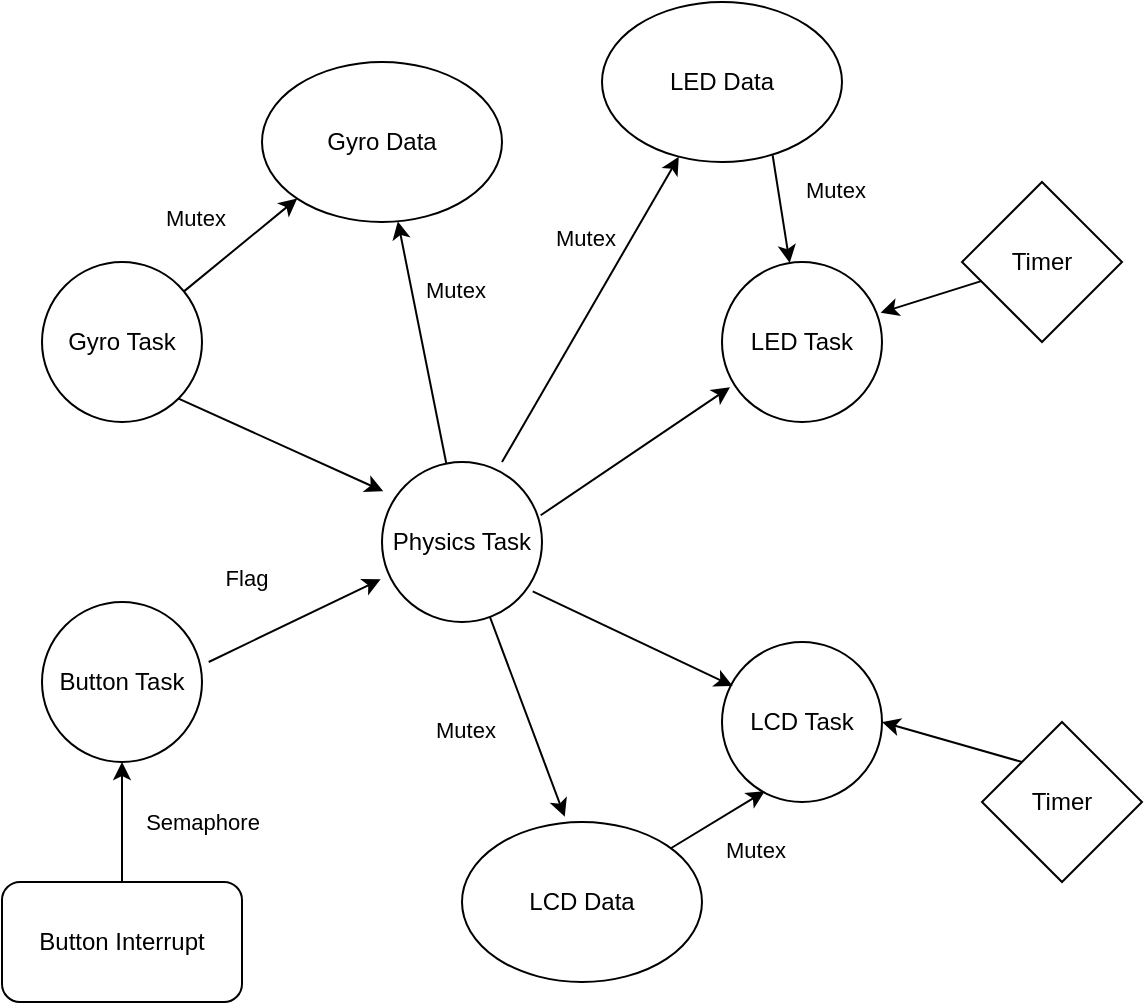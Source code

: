 <mxfile version="24.0.7" type="device">
  <diagram name="Page-1" id="vNpBL5JtXtr1-CQaIgYJ">
    <mxGraphModel dx="786" dy="505" grid="1" gridSize="10" guides="1" tooltips="1" connect="1" arrows="1" fold="1" page="1" pageScale="1" pageWidth="850" pageHeight="1100" math="0" shadow="0">
      <root>
        <mxCell id="0" />
        <mxCell id="1" parent="0" />
        <mxCell id="x8GcYL7gp2zykzWP0dO8-1" value="Gyro Task" style="ellipse;whiteSpace=wrap;html=1;aspect=fixed;" vertex="1" parent="1">
          <mxGeometry x="110" y="150" width="80" height="80" as="geometry" />
        </mxCell>
        <mxCell id="x8GcYL7gp2zykzWP0dO8-2" value="Physics Task" style="ellipse;whiteSpace=wrap;html=1;aspect=fixed;" vertex="1" parent="1">
          <mxGeometry x="280" y="250" width="80" height="80" as="geometry" />
        </mxCell>
        <mxCell id="x8GcYL7gp2zykzWP0dO8-3" value="LED Task" style="ellipse;whiteSpace=wrap;html=1;aspect=fixed;" vertex="1" parent="1">
          <mxGeometry x="450" y="150" width="80" height="80" as="geometry" />
        </mxCell>
        <mxCell id="x8GcYL7gp2zykzWP0dO8-4" value="Button Task" style="ellipse;whiteSpace=wrap;html=1;aspect=fixed;" vertex="1" parent="1">
          <mxGeometry x="110" y="320" width="80" height="80" as="geometry" />
        </mxCell>
        <mxCell id="x8GcYL7gp2zykzWP0dO8-5" value="LCD Task" style="ellipse;whiteSpace=wrap;html=1;aspect=fixed;" vertex="1" parent="1">
          <mxGeometry x="450" y="340" width="80" height="80" as="geometry" />
        </mxCell>
        <mxCell id="x8GcYL7gp2zykzWP0dO8-10" value="" style="edgeStyle=orthogonalEdgeStyle;rounded=0;orthogonalLoop=1;jettySize=auto;html=1;" edge="1" parent="1" source="x8GcYL7gp2zykzWP0dO8-6" target="x8GcYL7gp2zykzWP0dO8-4">
          <mxGeometry relative="1" as="geometry" />
        </mxCell>
        <mxCell id="x8GcYL7gp2zykzWP0dO8-6" value="Button Interrupt" style="rounded=1;whiteSpace=wrap;html=1;" vertex="1" parent="1">
          <mxGeometry x="90" y="460" width="120" height="60" as="geometry" />
        </mxCell>
        <mxCell id="x8GcYL7gp2zykzWP0dO8-11" value="" style="endArrow=classic;html=1;rounded=0;exitX=1.042;exitY=0.375;exitDx=0;exitDy=0;exitPerimeter=0;entryX=-0.008;entryY=0.733;entryDx=0;entryDy=0;entryPerimeter=0;" edge="1" parent="1" source="x8GcYL7gp2zykzWP0dO8-4" target="x8GcYL7gp2zykzWP0dO8-2">
          <mxGeometry width="50" height="50" relative="1" as="geometry">
            <mxPoint x="210" y="350" as="sourcePoint" />
            <mxPoint x="270" y="300" as="targetPoint" />
          </mxGeometry>
        </mxCell>
        <mxCell id="x8GcYL7gp2zykzWP0dO8-13" value="" style="endArrow=classic;html=1;rounded=0;entryX=0.008;entryY=0.183;entryDx=0;entryDy=0;entryPerimeter=0;exitX=1;exitY=1;exitDx=0;exitDy=0;" edge="1" parent="1" source="x8GcYL7gp2zykzWP0dO8-1" target="x8GcYL7gp2zykzWP0dO8-2">
          <mxGeometry width="50" height="50" relative="1" as="geometry">
            <mxPoint x="200" y="220" as="sourcePoint" />
            <mxPoint x="240" y="220" as="targetPoint" />
          </mxGeometry>
        </mxCell>
        <mxCell id="x8GcYL7gp2zykzWP0dO8-14" value="" style="endArrow=classic;html=1;rounded=0;exitX=0.992;exitY=0.333;exitDx=0;exitDy=0;exitPerimeter=0;entryX=0.05;entryY=0.783;entryDx=0;entryDy=0;entryPerimeter=0;" edge="1" parent="1" source="x8GcYL7gp2zykzWP0dO8-2" target="x8GcYL7gp2zykzWP0dO8-3">
          <mxGeometry width="50" height="50" relative="1" as="geometry">
            <mxPoint x="380" y="280" as="sourcePoint" />
            <mxPoint x="430" y="230" as="targetPoint" />
          </mxGeometry>
        </mxCell>
        <mxCell id="x8GcYL7gp2zykzWP0dO8-15" value="" style="endArrow=classic;html=1;rounded=0;exitX=0.942;exitY=0.808;exitDx=0;exitDy=0;exitPerimeter=0;entryX=0.067;entryY=0.275;entryDx=0;entryDy=0;entryPerimeter=0;" edge="1" parent="1" source="x8GcYL7gp2zykzWP0dO8-2" target="x8GcYL7gp2zykzWP0dO8-5">
          <mxGeometry width="50" height="50" relative="1" as="geometry">
            <mxPoint x="390" y="360" as="sourcePoint" />
            <mxPoint x="440" y="310" as="targetPoint" />
          </mxGeometry>
        </mxCell>
        <mxCell id="x8GcYL7gp2zykzWP0dO8-18" value="Semaphore" style="edgeLabel;html=1;align=center;verticalAlign=middle;resizable=0;points=[];" vertex="1" connectable="0" parent="1">
          <mxGeometry x="190.003" y="430.001" as="geometry" />
        </mxCell>
        <mxCell id="x8GcYL7gp2zykzWP0dO8-19" value="Flag" style="edgeLabel;html=1;align=center;verticalAlign=middle;resizable=0;points=[];" vertex="1" connectable="0" parent="1">
          <mxGeometry x="200.003" y="310.001" as="geometry">
            <mxPoint x="12" y="-2" as="offset" />
          </mxGeometry>
        </mxCell>
        <mxCell id="x8GcYL7gp2zykzWP0dO8-23" value="&lt;span style=&quot;text-align: left;&quot;&gt;Gyro Data&lt;/span&gt;" style="ellipse;whiteSpace=wrap;html=1;" vertex="1" parent="1">
          <mxGeometry x="220" y="50" width="120" height="80" as="geometry" />
        </mxCell>
        <mxCell id="x8GcYL7gp2zykzWP0dO8-25" value="" style="endArrow=classic;html=1;rounded=0;entryX=0;entryY=1;entryDx=0;entryDy=0;" edge="1" parent="1" source="x8GcYL7gp2zykzWP0dO8-1" target="x8GcYL7gp2zykzWP0dO8-23">
          <mxGeometry width="50" height="50" relative="1" as="geometry">
            <mxPoint x="150" y="140" as="sourcePoint" />
            <mxPoint x="200" y="90" as="targetPoint" />
          </mxGeometry>
        </mxCell>
        <mxCell id="x8GcYL7gp2zykzWP0dO8-26" value="" style="endArrow=classic;html=1;rounded=0;" edge="1" parent="1" source="x8GcYL7gp2zykzWP0dO8-2" target="x8GcYL7gp2zykzWP0dO8-23">
          <mxGeometry width="50" height="50" relative="1" as="geometry">
            <mxPoint x="290" y="220" as="sourcePoint" />
            <mxPoint x="340" y="170" as="targetPoint" />
          </mxGeometry>
        </mxCell>
        <mxCell id="x8GcYL7gp2zykzWP0dO8-27" value="&#xa;&lt;span style=&quot;color: rgb(0, 0, 0); font-family: Helvetica; font-size: 11px; font-style: normal; font-variant-ligatures: normal; font-variant-caps: normal; font-weight: 400; letter-spacing: normal; orphans: 2; text-align: center; text-indent: 0px; text-transform: none; widows: 2; word-spacing: 0px; -webkit-text-stroke-width: 0px; white-space: nowrap; background-color: rgb(255, 255, 255); text-decoration-thickness: initial; text-decoration-style: initial; text-decoration-color: initial; display: inline !important; float: none;&quot;&gt;Mutex&lt;/span&gt;&#xa;&#xa;" style="text;whiteSpace=wrap;html=1;" vertex="1" parent="1">
          <mxGeometry x="170" y="100" width="50" height="40" as="geometry" />
        </mxCell>
        <mxCell id="x8GcYL7gp2zykzWP0dO8-28" value="&lt;span style=&quot;color: rgb(0, 0, 0); font-family: Helvetica; font-size: 11px; font-style: normal; font-variant-ligatures: normal; font-variant-caps: normal; font-weight: 400; letter-spacing: normal; orphans: 2; text-align: center; text-indent: 0px; text-transform: none; widows: 2; word-spacing: 0px; -webkit-text-stroke-width: 0px; white-space: nowrap; background-color: rgb(255, 255, 255); text-decoration-thickness: initial; text-decoration-style: initial; text-decoration-color: initial; display: inline !important; float: none;&quot;&gt;Mutex&lt;/span&gt;" style="text;whiteSpace=wrap;html=1;" vertex="1" parent="1">
          <mxGeometry x="300" y="150" width="60" height="40" as="geometry" />
        </mxCell>
        <mxCell id="x8GcYL7gp2zykzWP0dO8-30" value="Timer" style="rhombus;whiteSpace=wrap;html=1;" vertex="1" parent="1">
          <mxGeometry x="580" y="380" width="80" height="80" as="geometry" />
        </mxCell>
        <mxCell id="x8GcYL7gp2zykzWP0dO8-31" value="" style="endArrow=classic;html=1;rounded=0;entryX=1;entryY=0.5;entryDx=0;entryDy=0;exitX=0;exitY=0;exitDx=0;exitDy=0;" edge="1" parent="1" source="x8GcYL7gp2zykzWP0dO8-30" target="x8GcYL7gp2zykzWP0dO8-5">
          <mxGeometry width="50" height="50" relative="1" as="geometry">
            <mxPoint x="570" y="400" as="sourcePoint" />
            <mxPoint x="620" y="350" as="targetPoint" />
          </mxGeometry>
        </mxCell>
        <mxCell id="x8GcYL7gp2zykzWP0dO8-32" value="Timer" style="rhombus;whiteSpace=wrap;html=1;" vertex="1" parent="1">
          <mxGeometry x="570" y="110" width="80" height="80" as="geometry" />
        </mxCell>
        <mxCell id="x8GcYL7gp2zykzWP0dO8-33" value="" style="endArrow=classic;html=1;rounded=0;entryX=0.992;entryY=0.317;entryDx=0;entryDy=0;entryPerimeter=0;" edge="1" parent="1" source="x8GcYL7gp2zykzWP0dO8-32" target="x8GcYL7gp2zykzWP0dO8-3">
          <mxGeometry width="50" height="50" relative="1" as="geometry">
            <mxPoint x="520" y="150" as="sourcePoint" />
            <mxPoint x="570" y="100" as="targetPoint" />
          </mxGeometry>
        </mxCell>
        <mxCell id="x8GcYL7gp2zykzWP0dO8-34" value="&lt;span style=&quot;text-align: left;&quot;&gt;LED Data&lt;/span&gt;" style="ellipse;whiteSpace=wrap;html=1;" vertex="1" parent="1">
          <mxGeometry x="390" y="20" width="120" height="80" as="geometry" />
        </mxCell>
        <mxCell id="x8GcYL7gp2zykzWP0dO8-35" value="" style="endArrow=classic;html=1;rounded=0;" edge="1" parent="1" target="x8GcYL7gp2zykzWP0dO8-34">
          <mxGeometry width="50" height="50" relative="1" as="geometry">
            <mxPoint x="340" y="250" as="sourcePoint" />
            <mxPoint x="390" y="200" as="targetPoint" />
          </mxGeometry>
        </mxCell>
        <mxCell id="x8GcYL7gp2zykzWP0dO8-36" value="" style="endArrow=classic;html=1;rounded=0;exitX=0.711;exitY=0.958;exitDx=0;exitDy=0;exitPerimeter=0;" edge="1" parent="1" source="x8GcYL7gp2zykzWP0dO8-34" target="x8GcYL7gp2zykzWP0dO8-3">
          <mxGeometry width="50" height="50" relative="1" as="geometry">
            <mxPoint x="510" y="120" as="sourcePoint" />
            <mxPoint x="560" y="70" as="targetPoint" />
          </mxGeometry>
        </mxCell>
        <mxCell id="x8GcYL7gp2zykzWP0dO8-37" value="&lt;span style=&quot;text-align: left;&quot;&gt;LCD Data&lt;/span&gt;" style="ellipse;whiteSpace=wrap;html=1;" vertex="1" parent="1">
          <mxGeometry x="320" y="430" width="120" height="80" as="geometry" />
        </mxCell>
        <mxCell id="x8GcYL7gp2zykzWP0dO8-38" value="" style="endArrow=classic;html=1;rounded=0;entryX=0.428;entryY=-0.033;entryDx=0;entryDy=0;entryPerimeter=0;" edge="1" parent="1" source="x8GcYL7gp2zykzWP0dO8-2" target="x8GcYL7gp2zykzWP0dO8-37">
          <mxGeometry width="50" height="50" relative="1" as="geometry">
            <mxPoint x="310" y="390" as="sourcePoint" />
            <mxPoint x="360" y="340" as="targetPoint" />
          </mxGeometry>
        </mxCell>
        <mxCell id="x8GcYL7gp2zykzWP0dO8-39" value="" style="endArrow=classic;html=1;rounded=0;entryX=0.267;entryY=0.933;entryDx=0;entryDy=0;entryPerimeter=0;" edge="1" parent="1" source="x8GcYL7gp2zykzWP0dO8-37" target="x8GcYL7gp2zykzWP0dO8-5">
          <mxGeometry width="50" height="50" relative="1" as="geometry">
            <mxPoint x="450" y="480" as="sourcePoint" />
            <mxPoint x="500" y="430" as="targetPoint" />
          </mxGeometry>
        </mxCell>
        <mxCell id="x8GcYL7gp2zykzWP0dO8-40" value="&#xa;&lt;span style=&quot;color: rgb(0, 0, 0); font-family: Helvetica; font-size: 11px; font-style: normal; font-variant-ligatures: normal; font-variant-caps: normal; font-weight: 400; letter-spacing: normal; orphans: 2; text-align: center; text-indent: 0px; text-transform: none; widows: 2; word-spacing: 0px; -webkit-text-stroke-width: 0px; white-space: nowrap; background-color: rgb(255, 255, 255); text-decoration-thickness: initial; text-decoration-style: initial; text-decoration-color: initial; display: inline !important; float: none;&quot;&gt;Mutex&lt;/span&gt;&#xa;&#xa;" style="text;whiteSpace=wrap;html=1;" vertex="1" parent="1">
          <mxGeometry x="365" y="110" width="60" height="40" as="geometry" />
        </mxCell>
        <mxCell id="x8GcYL7gp2zykzWP0dO8-41" value="&lt;span style=&quot;color: rgb(0, 0, 0); font-family: Helvetica; font-size: 11px; font-style: normal; font-variant-ligatures: normal; font-variant-caps: normal; font-weight: 400; letter-spacing: normal; orphans: 2; text-align: center; text-indent: 0px; text-transform: none; widows: 2; word-spacing: 0px; -webkit-text-stroke-width: 0px; white-space: nowrap; background-color: rgb(255, 255, 255); text-decoration-thickness: initial; text-decoration-style: initial; text-decoration-color: initial; display: inline !important; float: none;&quot;&gt;Mutex&lt;/span&gt;" style="text;whiteSpace=wrap;html=1;" vertex="1" parent="1">
          <mxGeometry x="490" y="100" width="60" height="40" as="geometry" />
        </mxCell>
        <mxCell id="x8GcYL7gp2zykzWP0dO8-42" value="&lt;span style=&quot;color: rgb(0, 0, 0); font-family: Helvetica; font-size: 11px; font-style: normal; font-variant-ligatures: normal; font-variant-caps: normal; font-weight: 400; letter-spacing: normal; orphans: 2; text-align: center; text-indent: 0px; text-transform: none; widows: 2; word-spacing: 0px; -webkit-text-stroke-width: 0px; white-space: nowrap; background-color: rgb(255, 255, 255); text-decoration-thickness: initial; text-decoration-style: initial; text-decoration-color: initial; display: inline !important; float: none;&quot;&gt;Mutex&lt;/span&gt;" style="text;whiteSpace=wrap;html=1;" vertex="1" parent="1">
          <mxGeometry x="305" y="370" width="60" height="40" as="geometry" />
        </mxCell>
        <mxCell id="x8GcYL7gp2zykzWP0dO8-43" value="&lt;span style=&quot;color: rgb(0, 0, 0); font-family: Helvetica; font-size: 11px; font-style: normal; font-variant-ligatures: normal; font-variant-caps: normal; font-weight: 400; letter-spacing: normal; orphans: 2; text-align: center; text-indent: 0px; text-transform: none; widows: 2; word-spacing: 0px; -webkit-text-stroke-width: 0px; white-space: nowrap; background-color: rgb(255, 255, 255); text-decoration-thickness: initial; text-decoration-style: initial; text-decoration-color: initial; display: inline !important; float: none;&quot;&gt;Mutex&lt;/span&gt;" style="text;whiteSpace=wrap;html=1;" vertex="1" parent="1">
          <mxGeometry x="450" y="430" width="60" height="40" as="geometry" />
        </mxCell>
      </root>
    </mxGraphModel>
  </diagram>
</mxfile>
